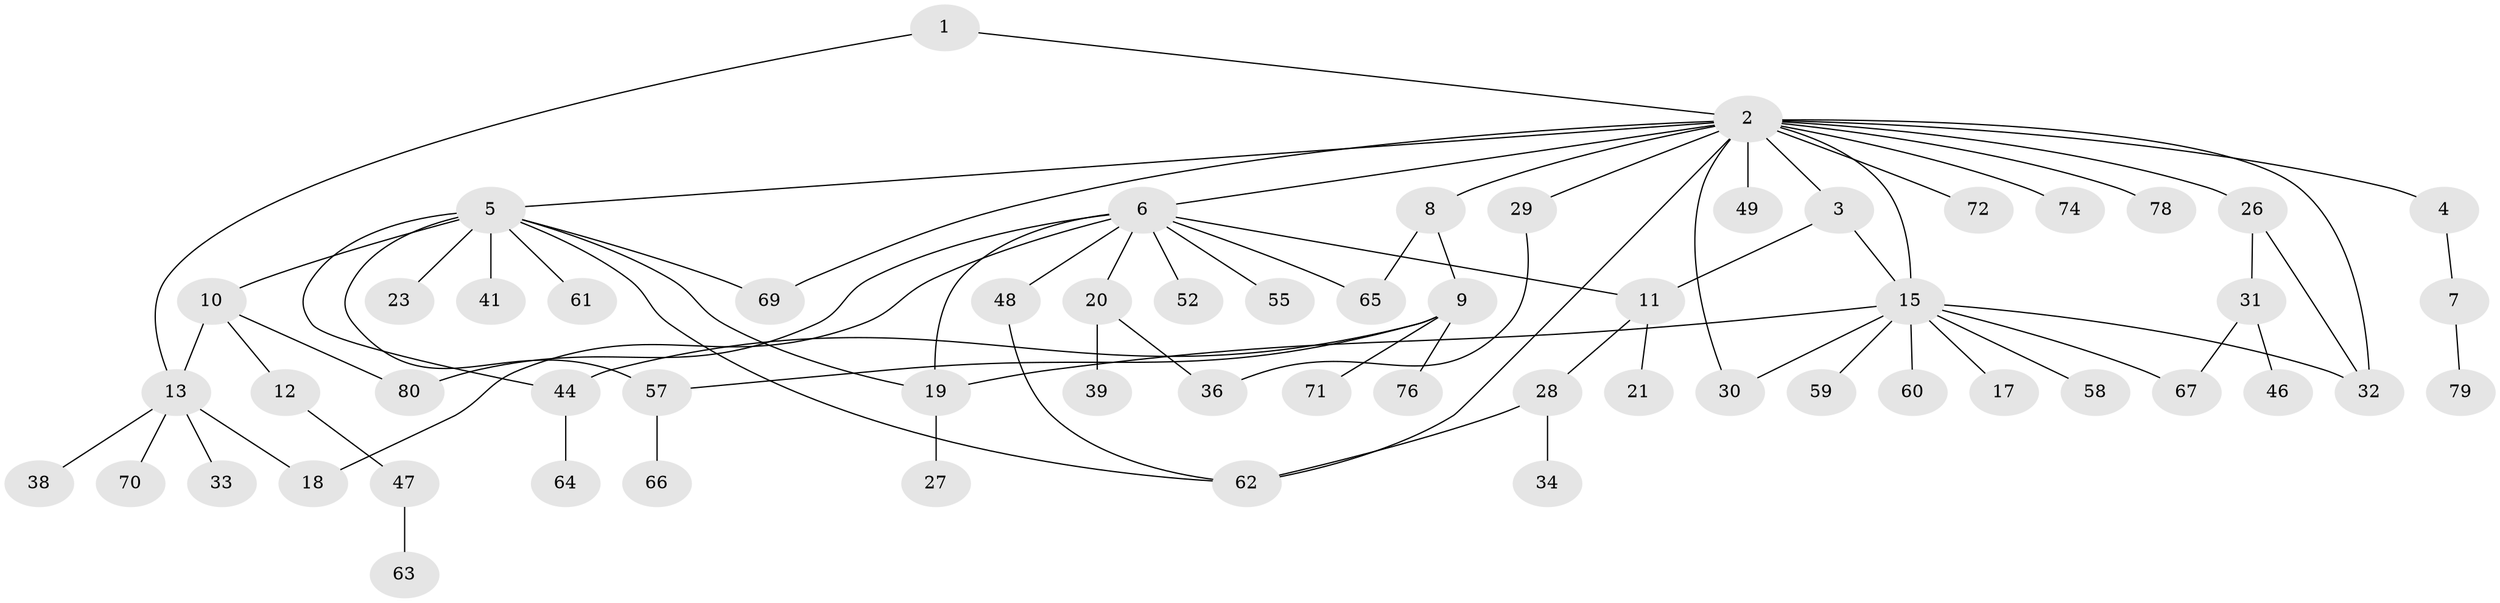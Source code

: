 // Generated by graph-tools (version 1.1) at 2025/51/02/27/25 19:51:58]
// undirected, 60 vertices, 78 edges
graph export_dot {
graph [start="1"]
  node [color=gray90,style=filled];
  1;
  2 [super="+35"];
  3;
  4;
  5 [super="+24"];
  6 [super="+16"];
  7 [super="+25"];
  8;
  9 [super="+42"];
  10 [super="+43"];
  11 [super="+68"];
  12 [super="+22"];
  13 [super="+14"];
  15 [super="+54"];
  17;
  18;
  19 [super="+45"];
  20 [super="+40"];
  21;
  23;
  26 [super="+56"];
  27;
  28 [super="+53"];
  29;
  30;
  31 [super="+37"];
  32 [super="+77"];
  33;
  34;
  36 [super="+51"];
  38;
  39;
  41;
  44 [super="+50"];
  46;
  47;
  48;
  49;
  52;
  55;
  57;
  58;
  59;
  60;
  61;
  62 [super="+73"];
  63;
  64;
  65;
  66;
  67;
  69;
  70;
  71;
  72 [super="+75"];
  74;
  76;
  78;
  79;
  80;
  1 -- 2;
  1 -- 13;
  2 -- 3;
  2 -- 4;
  2 -- 5;
  2 -- 6;
  2 -- 8;
  2 -- 26;
  2 -- 29;
  2 -- 30;
  2 -- 32;
  2 -- 49;
  2 -- 62;
  2 -- 69;
  2 -- 72;
  2 -- 74;
  2 -- 78;
  2 -- 15;
  3 -- 11;
  3 -- 15;
  4 -- 7;
  5 -- 10 [weight=2];
  5 -- 19;
  5 -- 23;
  5 -- 41;
  5 -- 44;
  5 -- 57;
  5 -- 61;
  5 -- 62;
  5 -- 69;
  6 -- 19;
  6 -- 65;
  6 -- 11;
  6 -- 48;
  6 -- 80;
  6 -- 18;
  6 -- 20;
  6 -- 52;
  6 -- 55;
  7 -- 79;
  8 -- 9;
  8 -- 65;
  9 -- 44;
  9 -- 57;
  9 -- 71;
  9 -- 76;
  10 -- 12;
  10 -- 13;
  10 -- 80;
  11 -- 21;
  11 -- 28;
  12 -- 47;
  13 -- 18;
  13 -- 38;
  13 -- 70;
  13 -- 33;
  15 -- 17;
  15 -- 58;
  15 -- 59;
  15 -- 60;
  15 -- 32;
  15 -- 19;
  15 -- 67;
  15 -- 30;
  19 -- 27;
  20 -- 36;
  20 -- 39;
  26 -- 31;
  26 -- 32;
  28 -- 34;
  28 -- 62;
  29 -- 36;
  31 -- 46;
  31 -- 67;
  44 -- 64;
  47 -- 63;
  48 -- 62;
  57 -- 66;
}
